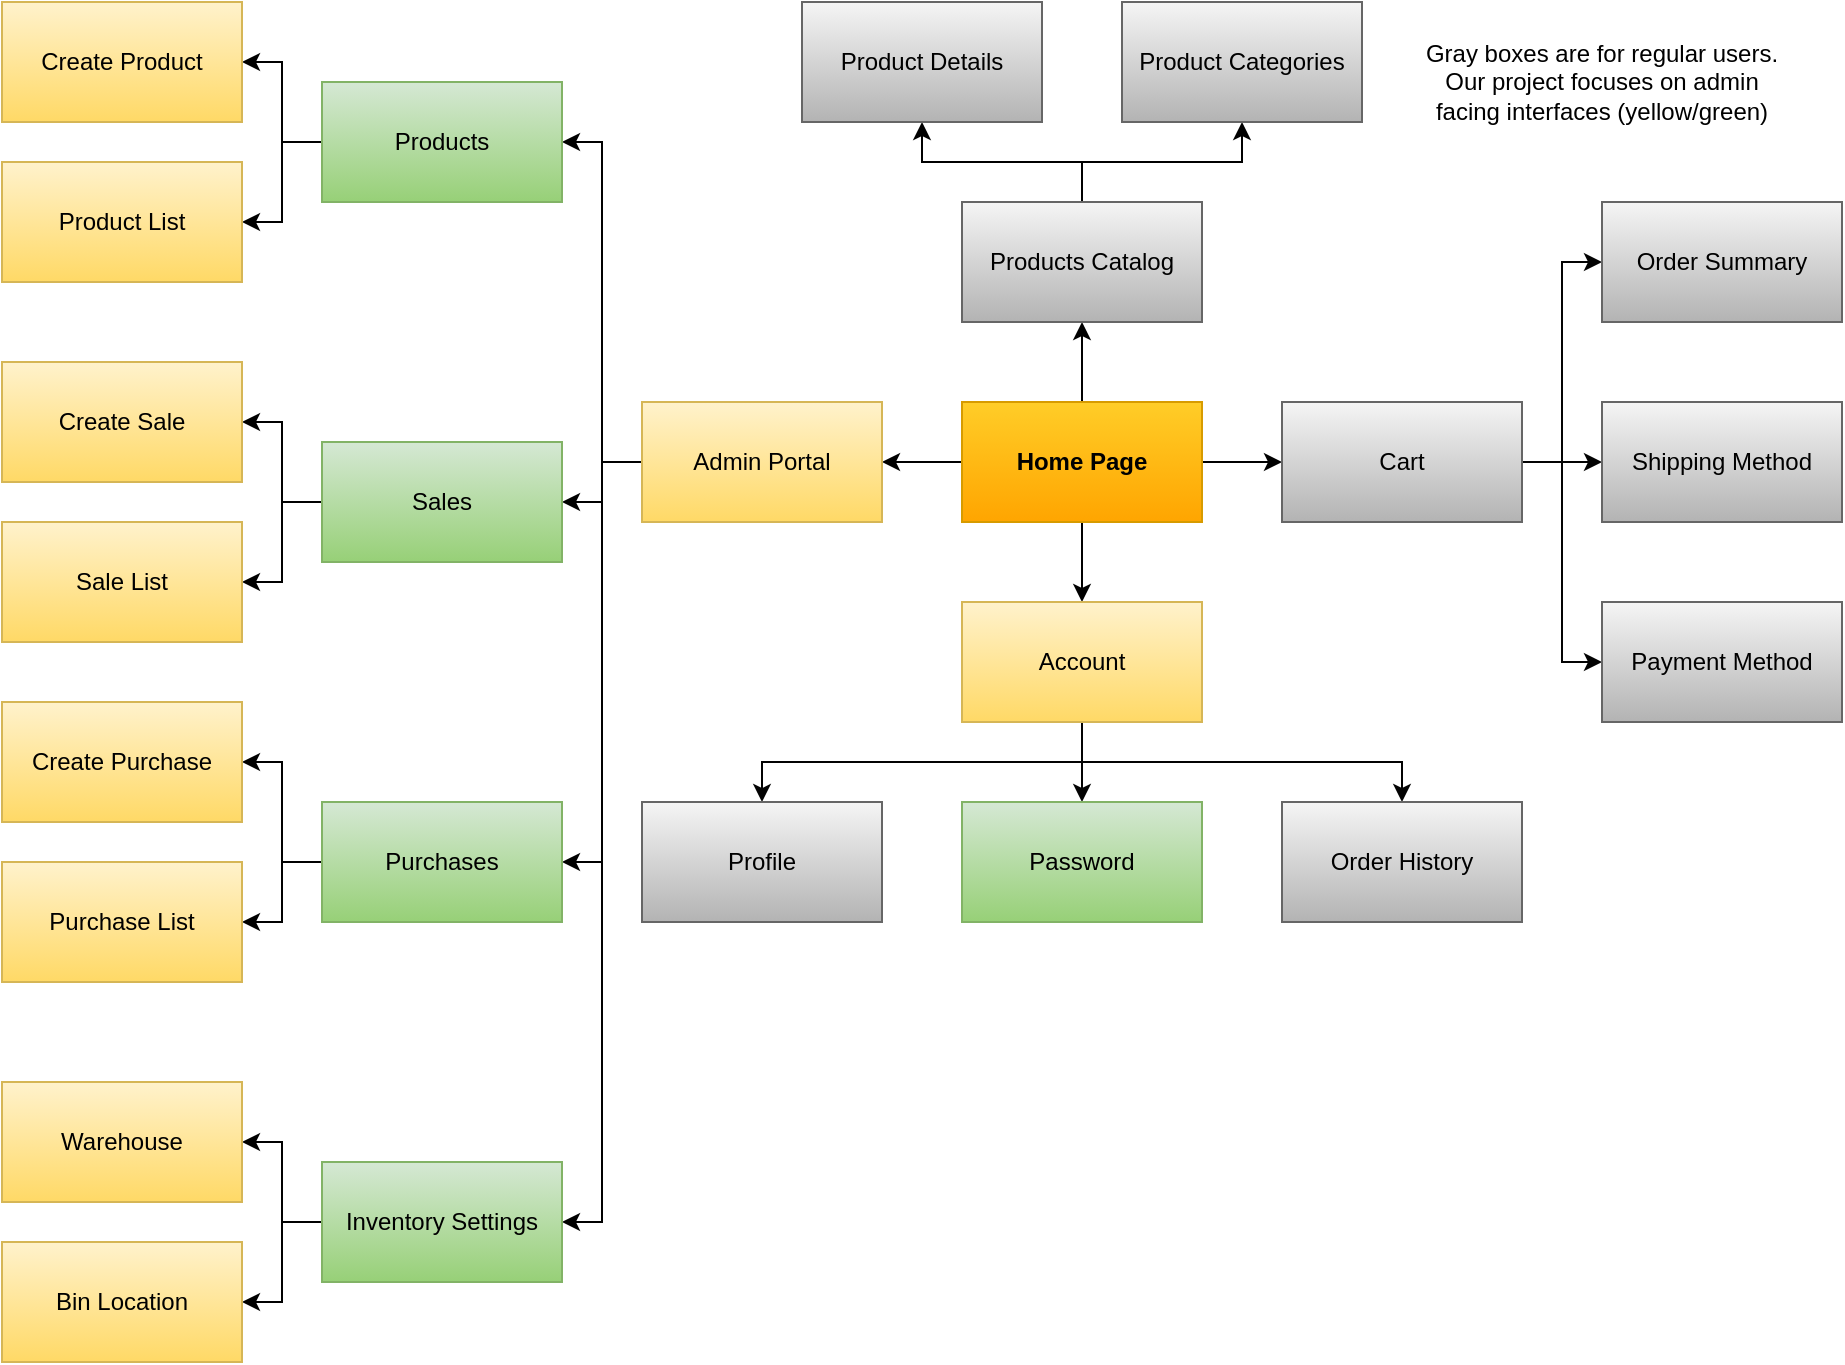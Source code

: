 <mxfile version="20.2.8" type="device"><diagram id="1cfsJQ8nXqWo6XeQLv4q" name="Page-1"><mxGraphModel dx="2272" dy="766" grid="1" gridSize="10" guides="1" tooltips="1" connect="1" arrows="1" fold="1" page="1" pageScale="1" pageWidth="850" pageHeight="1100" math="0" shadow="0"><root><mxCell id="0"/><mxCell id="1" parent="0"/><mxCell id="NmH1F3wii9anrZyIv1CP-2" style="edgeStyle=orthogonalEdgeStyle;rounded=0;orthogonalLoop=1;jettySize=auto;html=1;entryX=0.5;entryY=1;entryDx=0;entryDy=0;" parent="1" source="HCaWhlMSa1mEWjewJEZq-1" target="HCaWhlMSa1mEWjewJEZq-2" edge="1"><mxGeometry relative="1" as="geometry"/></mxCell><mxCell id="NmH1F3wii9anrZyIv1CP-7" style="edgeStyle=orthogonalEdgeStyle;rounded=0;orthogonalLoop=1;jettySize=auto;html=1;entryX=0;entryY=0.5;entryDx=0;entryDy=0;" parent="1" source="HCaWhlMSa1mEWjewJEZq-1" target="NmH1F3wii9anrZyIv1CP-5" edge="1"><mxGeometry relative="1" as="geometry"/></mxCell><mxCell id="NmH1F3wii9anrZyIv1CP-8" style="edgeStyle=orthogonalEdgeStyle;rounded=0;orthogonalLoop=1;jettySize=auto;html=1;" parent="1" source="HCaWhlMSa1mEWjewJEZq-1" target="NmH1F3wii9anrZyIv1CP-6" edge="1"><mxGeometry relative="1" as="geometry"/></mxCell><mxCell id="VYCzhZT1gTr3n8HTKopB-2" style="edgeStyle=orthogonalEdgeStyle;rounded=0;orthogonalLoop=1;jettySize=auto;html=1;entryX=1;entryY=0.5;entryDx=0;entryDy=0;" parent="1" source="HCaWhlMSa1mEWjewJEZq-1" target="VYCzhZT1gTr3n8HTKopB-1" edge="1"><mxGeometry relative="1" as="geometry"/></mxCell><mxCell id="HCaWhlMSa1mEWjewJEZq-1" value="&lt;b&gt;Home Page&lt;/b&gt;" style="rounded=0;whiteSpace=wrap;html=1;fillColor=#ffcd28;gradientColor=#ffa500;strokeColor=#d79b00;" parent="1" vertex="1"><mxGeometry x="360" y="380" width="120" height="60" as="geometry"/></mxCell><mxCell id="NmH1F3wii9anrZyIv1CP-3" style="edgeStyle=orthogonalEdgeStyle;rounded=0;orthogonalLoop=1;jettySize=auto;html=1;" parent="1" source="HCaWhlMSa1mEWjewJEZq-2" target="HCaWhlMSa1mEWjewJEZq-5" edge="1"><mxGeometry relative="1" as="geometry"/></mxCell><mxCell id="NmH1F3wii9anrZyIv1CP-4" style="edgeStyle=orthogonalEdgeStyle;rounded=0;orthogonalLoop=1;jettySize=auto;html=1;" parent="1" source="HCaWhlMSa1mEWjewJEZq-2" target="NmH1F3wii9anrZyIv1CP-1" edge="1"><mxGeometry relative="1" as="geometry"/></mxCell><mxCell id="HCaWhlMSa1mEWjewJEZq-2" value="Products Catalog" style="rounded=0;whiteSpace=wrap;html=1;fillColor=#f5f5f5;gradientColor=#b3b3b3;strokeColor=#666666;" parent="1" vertex="1"><mxGeometry x="360" y="280" width="120" height="60" as="geometry"/></mxCell><mxCell id="HCaWhlMSa1mEWjewJEZq-5" value="Product Details" style="rounded=0;whiteSpace=wrap;html=1;fillColor=#f5f5f5;gradientColor=#b3b3b3;strokeColor=#666666;" parent="1" vertex="1"><mxGeometry x="280" y="180" width="120" height="60" as="geometry"/></mxCell><mxCell id="NmH1F3wii9anrZyIv1CP-1" value="Product Categories" style="rounded=0;whiteSpace=wrap;html=1;fillColor=#f5f5f5;gradientColor=#b3b3b3;strokeColor=#666666;" parent="1" vertex="1"><mxGeometry x="440" y="180" width="120" height="60" as="geometry"/></mxCell><mxCell id="NmH1F3wii9anrZyIv1CP-15" style="edgeStyle=orthogonalEdgeStyle;rounded=0;orthogonalLoop=1;jettySize=auto;html=1;entryX=0;entryY=0.5;entryDx=0;entryDy=0;strokeColor=#030303;" parent="1" source="NmH1F3wii9anrZyIv1CP-5" target="NmH1F3wii9anrZyIv1CP-10" edge="1"><mxGeometry relative="1" as="geometry"/></mxCell><mxCell id="NmH1F3wii9anrZyIv1CP-16" style="edgeStyle=orthogonalEdgeStyle;rounded=0;orthogonalLoop=1;jettySize=auto;html=1;entryX=0;entryY=0.5;entryDx=0;entryDy=0;strokeColor=#030303;" parent="1" source="NmH1F3wii9anrZyIv1CP-5" target="NmH1F3wii9anrZyIv1CP-9" edge="1"><mxGeometry relative="1" as="geometry"/></mxCell><mxCell id="NmH1F3wii9anrZyIv1CP-17" style="edgeStyle=orthogonalEdgeStyle;rounded=0;orthogonalLoop=1;jettySize=auto;html=1;entryX=0;entryY=0.5;entryDx=0;entryDy=0;strokeColor=#030303;" parent="1" source="NmH1F3wii9anrZyIv1CP-5" target="NmH1F3wii9anrZyIv1CP-11" edge="1"><mxGeometry relative="1" as="geometry"/></mxCell><mxCell id="NmH1F3wii9anrZyIv1CP-5" value="Cart" style="rounded=0;whiteSpace=wrap;html=1;fillColor=#f5f5f5;gradientColor=#b3b3b3;strokeColor=#666666;" parent="1" vertex="1"><mxGeometry x="520" y="380" width="120" height="60" as="geometry"/></mxCell><mxCell id="NmH1F3wii9anrZyIv1CP-21" style="edgeStyle=orthogonalEdgeStyle;rounded=0;orthogonalLoop=1;jettySize=auto;html=1;strokeColor=#030303;" parent="1" source="NmH1F3wii9anrZyIv1CP-6" target="NmH1F3wii9anrZyIv1CP-18" edge="1"><mxGeometry relative="1" as="geometry"/></mxCell><mxCell id="NmH1F3wii9anrZyIv1CP-23" style="edgeStyle=orthogonalEdgeStyle;rounded=0;orthogonalLoop=1;jettySize=auto;html=1;entryX=0.5;entryY=0;entryDx=0;entryDy=0;strokeColor=#030303;exitX=0.5;exitY=1;exitDx=0;exitDy=0;" parent="1" source="NmH1F3wii9anrZyIv1CP-6" target="NmH1F3wii9anrZyIv1CP-19" edge="1"><mxGeometry relative="1" as="geometry"/></mxCell><mxCell id="NmH1F3wii9anrZyIv1CP-24" style="edgeStyle=orthogonalEdgeStyle;rounded=0;orthogonalLoop=1;jettySize=auto;html=1;strokeColor=#030303;exitX=0.5;exitY=1;exitDx=0;exitDy=0;" parent="1" source="NmH1F3wii9anrZyIv1CP-6" target="NmH1F3wii9anrZyIv1CP-20" edge="1"><mxGeometry relative="1" as="geometry"/></mxCell><mxCell id="NmH1F3wii9anrZyIv1CP-6" value="Account" style="rounded=0;whiteSpace=wrap;html=1;fillColor=#fff2cc;gradientColor=#ffd966;strokeColor=#d6b656;" parent="1" vertex="1"><mxGeometry x="360" y="480" width="120" height="60" as="geometry"/></mxCell><mxCell id="NmH1F3wii9anrZyIv1CP-9" value="Order Summary" style="rounded=0;whiteSpace=wrap;html=1;fillColor=#f5f5f5;gradientColor=#b3b3b3;strokeColor=#666666;" parent="1" vertex="1"><mxGeometry x="680" y="280" width="120" height="60" as="geometry"/></mxCell><mxCell id="NmH1F3wii9anrZyIv1CP-10" value="Shipping Method" style="rounded=0;whiteSpace=wrap;html=1;fillColor=#f5f5f5;gradientColor=#b3b3b3;strokeColor=#666666;" parent="1" vertex="1"><mxGeometry x="680" y="380" width="120" height="60" as="geometry"/></mxCell><mxCell id="NmH1F3wii9anrZyIv1CP-11" value="Payment Method" style="rounded=0;whiteSpace=wrap;html=1;fillColor=#f5f5f5;gradientColor=#b3b3b3;strokeColor=#666666;" parent="1" vertex="1"><mxGeometry x="680" y="480" width="120" height="60" as="geometry"/></mxCell><mxCell id="NmH1F3wii9anrZyIv1CP-18" value="Password" style="rounded=0;whiteSpace=wrap;html=1;fillColor=#d5e8d4;gradientColor=#97d077;strokeColor=#82b366;" parent="1" vertex="1"><mxGeometry x="360" y="580" width="120" height="60" as="geometry"/></mxCell><mxCell id="NmH1F3wii9anrZyIv1CP-19" value="Profile" style="rounded=0;whiteSpace=wrap;html=1;fillColor=#f5f5f5;gradientColor=#b3b3b3;strokeColor=#666666;" parent="1" vertex="1"><mxGeometry x="200" y="580" width="120" height="60" as="geometry"/></mxCell><mxCell id="NmH1F3wii9anrZyIv1CP-20" value="Order History" style="rounded=0;whiteSpace=wrap;html=1;fillColor=#f5f5f5;gradientColor=#b3b3b3;strokeColor=#666666;" parent="1" vertex="1"><mxGeometry x="520" y="580" width="120" height="60" as="geometry"/></mxCell><mxCell id="Muvzq7EvirtqAZP_ZuYK-7" style="edgeStyle=orthogonalEdgeStyle;rounded=0;orthogonalLoop=1;jettySize=auto;html=1;entryX=1;entryY=0.5;entryDx=0;entryDy=0;" edge="1" parent="1" source="VYCzhZT1gTr3n8HTKopB-1" target="Muvzq7EvirtqAZP_ZuYK-1"><mxGeometry relative="1" as="geometry"/></mxCell><mxCell id="Muvzq7EvirtqAZP_ZuYK-8" style="edgeStyle=orthogonalEdgeStyle;rounded=0;orthogonalLoop=1;jettySize=auto;html=1;" edge="1" parent="1" source="VYCzhZT1gTr3n8HTKopB-1" target="Muvzq7EvirtqAZP_ZuYK-2"><mxGeometry relative="1" as="geometry"/></mxCell><mxCell id="Muvzq7EvirtqAZP_ZuYK-9" style="edgeStyle=orthogonalEdgeStyle;rounded=0;orthogonalLoop=1;jettySize=auto;html=1;entryX=1;entryY=0.5;entryDx=0;entryDy=0;" edge="1" parent="1" source="VYCzhZT1gTr3n8HTKopB-1" target="Muvzq7EvirtqAZP_ZuYK-3"><mxGeometry relative="1" as="geometry"/></mxCell><mxCell id="Muvzq7EvirtqAZP_ZuYK-10" style="edgeStyle=orthogonalEdgeStyle;rounded=0;orthogonalLoop=1;jettySize=auto;html=1;entryX=1;entryY=0.5;entryDx=0;entryDy=0;" edge="1" parent="1" source="VYCzhZT1gTr3n8HTKopB-1" target="Muvzq7EvirtqAZP_ZuYK-4"><mxGeometry relative="1" as="geometry"/></mxCell><mxCell id="VYCzhZT1gTr3n8HTKopB-1" value="Admin Portal" style="rounded=0;whiteSpace=wrap;html=1;fillColor=#fff2cc;gradientColor=#ffd966;strokeColor=#d6b656;" parent="1" vertex="1"><mxGeometry x="200" y="380" width="120" height="60" as="geometry"/></mxCell><mxCell id="Muvzq7EvirtqAZP_ZuYK-19" style="edgeStyle=orthogonalEdgeStyle;rounded=0;orthogonalLoop=1;jettySize=auto;html=1;entryX=1;entryY=0.5;entryDx=0;entryDy=0;" edge="1" parent="1" source="Muvzq7EvirtqAZP_ZuYK-1" target="Muvzq7EvirtqAZP_ZuYK-11"><mxGeometry relative="1" as="geometry"/></mxCell><mxCell id="Muvzq7EvirtqAZP_ZuYK-20" style="edgeStyle=orthogonalEdgeStyle;rounded=0;orthogonalLoop=1;jettySize=auto;html=1;entryX=1;entryY=0.5;entryDx=0;entryDy=0;" edge="1" parent="1" source="Muvzq7EvirtqAZP_ZuYK-1" target="Muvzq7EvirtqAZP_ZuYK-12"><mxGeometry relative="1" as="geometry"/></mxCell><mxCell id="Muvzq7EvirtqAZP_ZuYK-1" value="Products" style="rounded=0;whiteSpace=wrap;html=1;fillColor=#d5e8d4;gradientColor=#97d077;strokeColor=#82b366;" vertex="1" parent="1"><mxGeometry x="40" y="220" width="120" height="60" as="geometry"/></mxCell><mxCell id="Muvzq7EvirtqAZP_ZuYK-21" style="edgeStyle=orthogonalEdgeStyle;rounded=0;orthogonalLoop=1;jettySize=auto;html=1;entryX=1;entryY=0.5;entryDx=0;entryDy=0;" edge="1" parent="1" source="Muvzq7EvirtqAZP_ZuYK-2" target="Muvzq7EvirtqAZP_ZuYK-13"><mxGeometry relative="1" as="geometry"/></mxCell><mxCell id="Muvzq7EvirtqAZP_ZuYK-22" style="edgeStyle=orthogonalEdgeStyle;rounded=0;orthogonalLoop=1;jettySize=auto;html=1;entryX=1;entryY=0.5;entryDx=0;entryDy=0;" edge="1" parent="1" source="Muvzq7EvirtqAZP_ZuYK-2" target="Muvzq7EvirtqAZP_ZuYK-14"><mxGeometry relative="1" as="geometry"/></mxCell><mxCell id="Muvzq7EvirtqAZP_ZuYK-2" value="Sales" style="rounded=0;whiteSpace=wrap;html=1;fillColor=#d5e8d4;gradientColor=#97d077;strokeColor=#82b366;" vertex="1" parent="1"><mxGeometry x="40" y="400" width="120" height="60" as="geometry"/></mxCell><mxCell id="Muvzq7EvirtqAZP_ZuYK-23" style="edgeStyle=orthogonalEdgeStyle;rounded=0;orthogonalLoop=1;jettySize=auto;html=1;entryX=1;entryY=0.5;entryDx=0;entryDy=0;" edge="1" parent="1" source="Muvzq7EvirtqAZP_ZuYK-3" target="Muvzq7EvirtqAZP_ZuYK-15"><mxGeometry relative="1" as="geometry"/></mxCell><mxCell id="Muvzq7EvirtqAZP_ZuYK-24" style="edgeStyle=orthogonalEdgeStyle;rounded=0;orthogonalLoop=1;jettySize=auto;html=1;entryX=1;entryY=0.5;entryDx=0;entryDy=0;" edge="1" parent="1" source="Muvzq7EvirtqAZP_ZuYK-3" target="Muvzq7EvirtqAZP_ZuYK-16"><mxGeometry relative="1" as="geometry"/></mxCell><mxCell id="Muvzq7EvirtqAZP_ZuYK-3" value="Purchases" style="rounded=0;whiteSpace=wrap;html=1;fillColor=#d5e8d4;gradientColor=#97d077;strokeColor=#82b366;" vertex="1" parent="1"><mxGeometry x="40" y="580" width="120" height="60" as="geometry"/></mxCell><mxCell id="Muvzq7EvirtqAZP_ZuYK-25" style="edgeStyle=orthogonalEdgeStyle;rounded=0;orthogonalLoop=1;jettySize=auto;html=1;entryX=1;entryY=0.5;entryDx=0;entryDy=0;" edge="1" parent="1" source="Muvzq7EvirtqAZP_ZuYK-4" target="Muvzq7EvirtqAZP_ZuYK-17"><mxGeometry relative="1" as="geometry"/></mxCell><mxCell id="Muvzq7EvirtqAZP_ZuYK-26" style="edgeStyle=orthogonalEdgeStyle;rounded=0;orthogonalLoop=1;jettySize=auto;html=1;entryX=1;entryY=0.5;entryDx=0;entryDy=0;" edge="1" parent="1" source="Muvzq7EvirtqAZP_ZuYK-4" target="Muvzq7EvirtqAZP_ZuYK-18"><mxGeometry relative="1" as="geometry"/></mxCell><mxCell id="Muvzq7EvirtqAZP_ZuYK-4" value="Inventory Settings" style="rounded=0;whiteSpace=wrap;html=1;fillColor=#d5e8d4;gradientColor=#97d077;strokeColor=#82b366;" vertex="1" parent="1"><mxGeometry x="40" y="760" width="120" height="60" as="geometry"/></mxCell><mxCell id="Muvzq7EvirtqAZP_ZuYK-5" value="Gray boxes are for regular users.&lt;br&gt;Our project focuses on admin facing interfaces (yellow/green)" style="text;html=1;strokeColor=none;fillColor=none;align=center;verticalAlign=middle;whiteSpace=wrap;rounded=0;" vertex="1" parent="1"><mxGeometry x="590" y="180" width="180" height="80" as="geometry"/></mxCell><mxCell id="Muvzq7EvirtqAZP_ZuYK-11" value="Create Product" style="rounded=0;whiteSpace=wrap;html=1;fillColor=#fff2cc;gradientColor=#ffd966;strokeColor=#d6b656;" vertex="1" parent="1"><mxGeometry x="-120" y="180" width="120" height="60" as="geometry"/></mxCell><mxCell id="Muvzq7EvirtqAZP_ZuYK-12" value="Product List" style="rounded=0;whiteSpace=wrap;html=1;fillColor=#fff2cc;gradientColor=#ffd966;strokeColor=#d6b656;" vertex="1" parent="1"><mxGeometry x="-120" y="260" width="120" height="60" as="geometry"/></mxCell><mxCell id="Muvzq7EvirtqAZP_ZuYK-13" value="Create Sale" style="rounded=0;whiteSpace=wrap;html=1;fillColor=#fff2cc;gradientColor=#ffd966;strokeColor=#d6b656;" vertex="1" parent="1"><mxGeometry x="-120" y="360" width="120" height="60" as="geometry"/></mxCell><mxCell id="Muvzq7EvirtqAZP_ZuYK-14" value="Sale List" style="rounded=0;whiteSpace=wrap;html=1;fillColor=#fff2cc;gradientColor=#ffd966;strokeColor=#d6b656;" vertex="1" parent="1"><mxGeometry x="-120" y="440" width="120" height="60" as="geometry"/></mxCell><mxCell id="Muvzq7EvirtqAZP_ZuYK-15" value="Create Purchase" style="rounded=0;whiteSpace=wrap;html=1;fillColor=#fff2cc;gradientColor=#ffd966;strokeColor=#d6b656;" vertex="1" parent="1"><mxGeometry x="-120" y="530" width="120" height="60" as="geometry"/></mxCell><mxCell id="Muvzq7EvirtqAZP_ZuYK-16" value="Purchase List" style="rounded=0;whiteSpace=wrap;html=1;fillColor=#fff2cc;gradientColor=#ffd966;strokeColor=#d6b656;" vertex="1" parent="1"><mxGeometry x="-120" y="610" width="120" height="60" as="geometry"/></mxCell><mxCell id="Muvzq7EvirtqAZP_ZuYK-17" value="Warehouse" style="rounded=0;whiteSpace=wrap;html=1;fillColor=#fff2cc;gradientColor=#ffd966;strokeColor=#d6b656;" vertex="1" parent="1"><mxGeometry x="-120" y="720" width="120" height="60" as="geometry"/></mxCell><mxCell id="Muvzq7EvirtqAZP_ZuYK-18" value="Bin Location" style="rounded=0;whiteSpace=wrap;html=1;fillColor=#fff2cc;gradientColor=#ffd966;strokeColor=#d6b656;" vertex="1" parent="1"><mxGeometry x="-120" y="800" width="120" height="60" as="geometry"/></mxCell></root></mxGraphModel></diagram></mxfile>